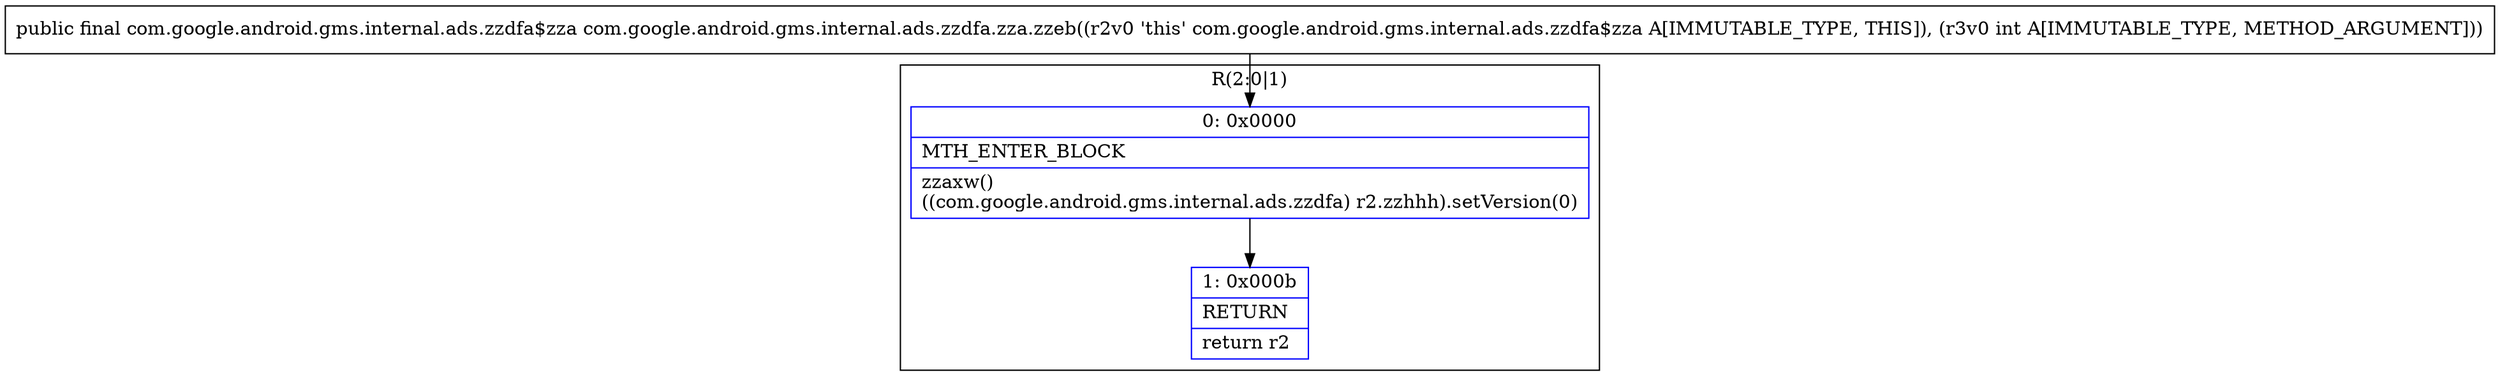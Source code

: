 digraph "CFG forcom.google.android.gms.internal.ads.zzdfa.zza.zzeb(I)Lcom\/google\/android\/gms\/internal\/ads\/zzdfa$zza;" {
subgraph cluster_Region_2026453130 {
label = "R(2:0|1)";
node [shape=record,color=blue];
Node_0 [shape=record,label="{0\:\ 0x0000|MTH_ENTER_BLOCK\l|zzaxw()\l((com.google.android.gms.internal.ads.zzdfa) r2.zzhhh).setVersion(0)\l}"];
Node_1 [shape=record,label="{1\:\ 0x000b|RETURN\l|return r2\l}"];
}
MethodNode[shape=record,label="{public final com.google.android.gms.internal.ads.zzdfa$zza com.google.android.gms.internal.ads.zzdfa.zza.zzeb((r2v0 'this' com.google.android.gms.internal.ads.zzdfa$zza A[IMMUTABLE_TYPE, THIS]), (r3v0 int A[IMMUTABLE_TYPE, METHOD_ARGUMENT])) }"];
MethodNode -> Node_0;
Node_0 -> Node_1;
}

